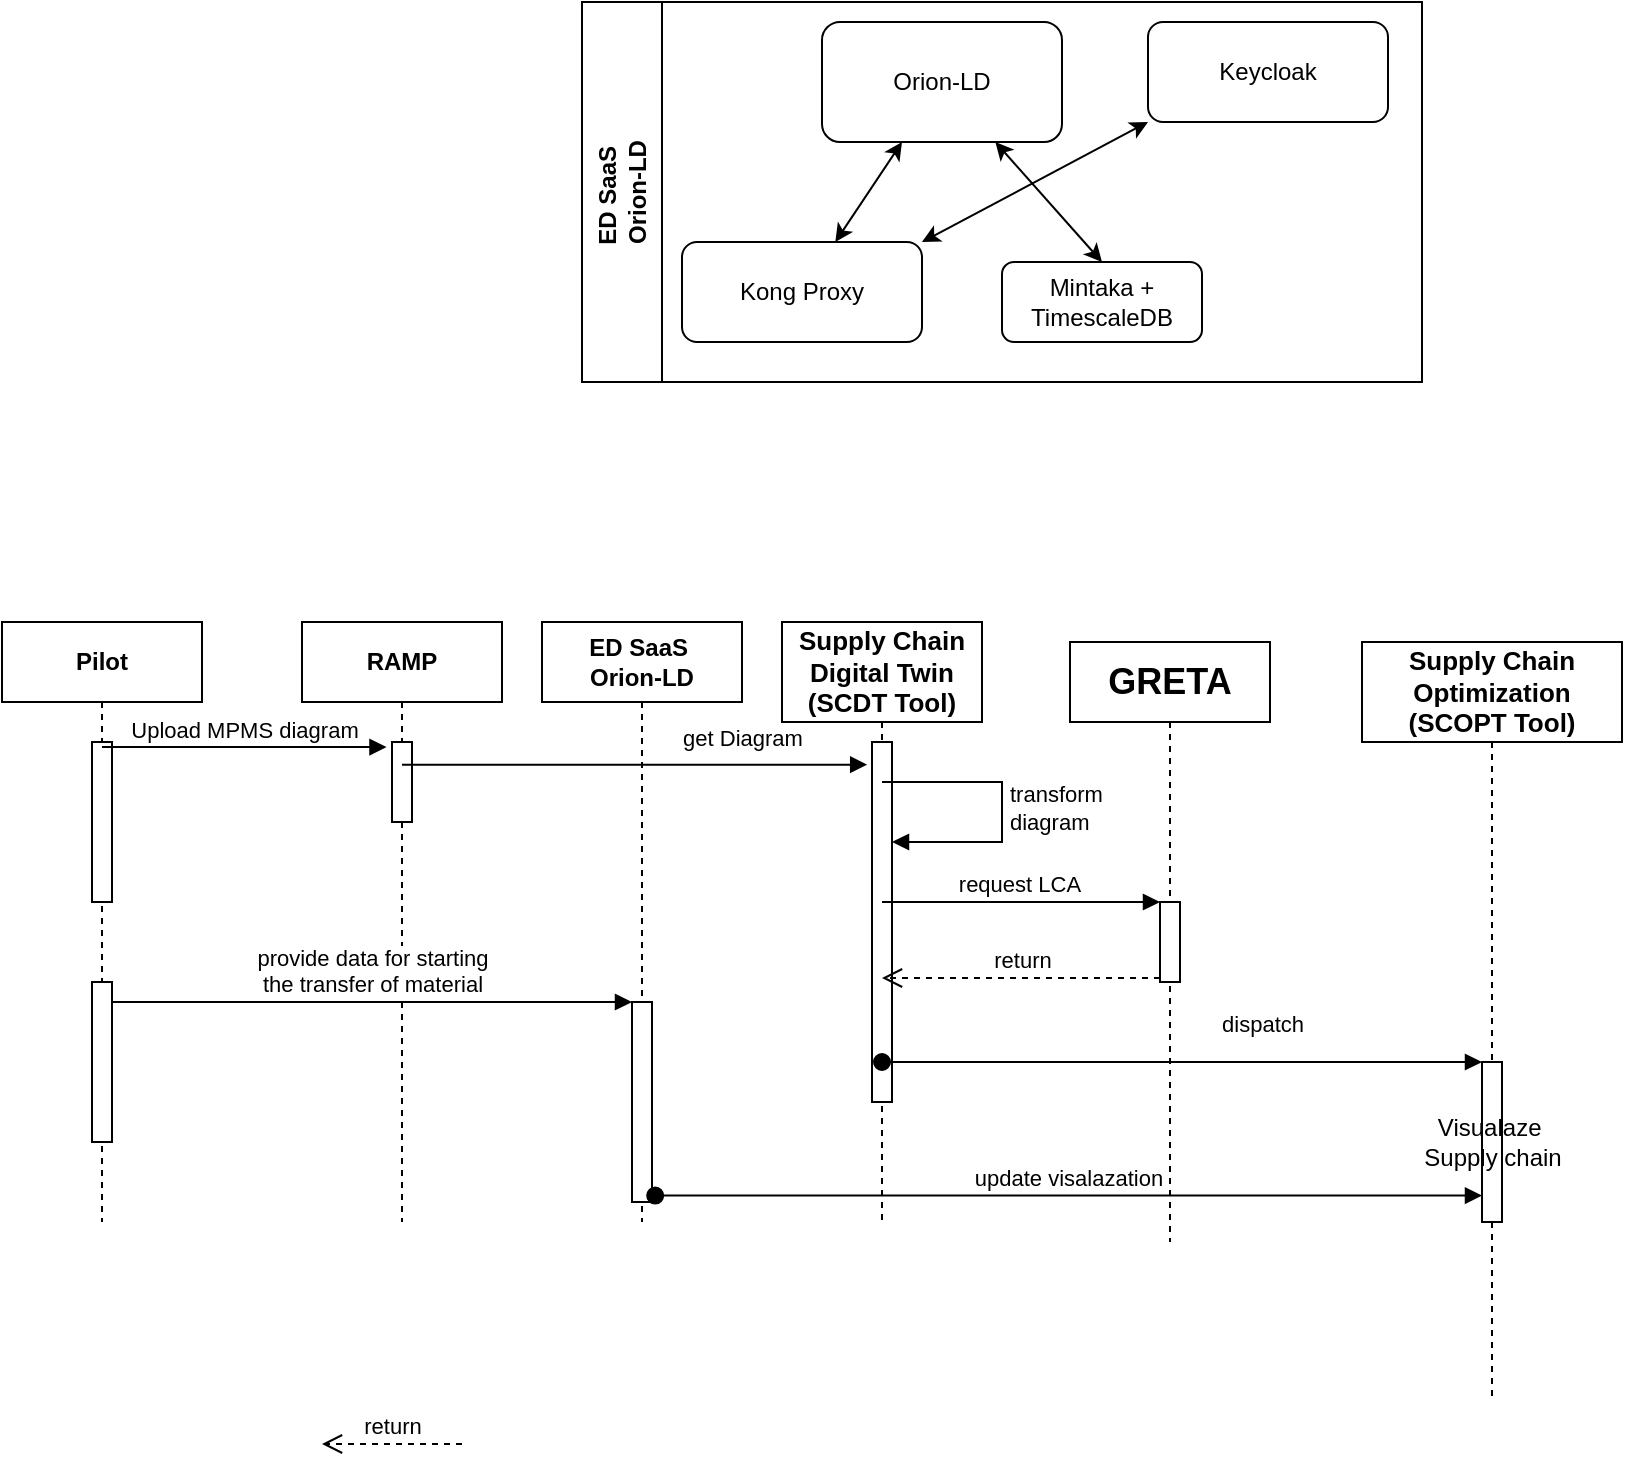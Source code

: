 <mxfile>
    <diagram name="Page-1" id="Es02p8DRjkub2hjDWlHL">
        <mxGraphModel dx="1493" dy="1684" grid="1" gridSize="10" guides="1" tooltips="1" connect="1" arrows="1" fold="1" page="1" pageScale="1" pageWidth="827" pageHeight="1169" math="0" shadow="0">
            <root>
                <mxCell id="0"/>
                <mxCell id="1" parent="0"/>
                <mxCell id="34" value="ED SaaS&amp;nbsp;&lt;br&gt;Orion-LD" style="swimlane;horizontal=0;whiteSpace=wrap;html=1;startSize=40;" vertex="1" parent="1">
                    <mxGeometry x="120" y="-60" width="420" height="190" as="geometry">
                        <mxRectangle x="60" y="160" width="80" height="80" as="alternateBounds"/>
                    </mxGeometry>
                </mxCell>
                <mxCell id="36" value="Orion-LD" style="rounded=1;whiteSpace=wrap;html=1;" vertex="1" parent="34">
                    <mxGeometry x="120" y="10" width="120" height="60" as="geometry"/>
                </mxCell>
                <mxCell id="37" value="Keycloak" style="rounded=1;whiteSpace=wrap;html=1;" vertex="1" parent="34">
                    <mxGeometry x="283" y="10" width="120" height="50" as="geometry"/>
                </mxCell>
                <mxCell id="41" value="" style="edgeStyle=none;html=1;startArrow=classic;startFill=1;" edge="1" parent="34" source="39" target="36">
                    <mxGeometry relative="1" as="geometry"/>
                </mxCell>
                <mxCell id="43" style="edgeStyle=none;html=1;exitX=1;exitY=0;exitDx=0;exitDy=0;entryX=0;entryY=1;entryDx=0;entryDy=0;startArrow=classic;startFill=1;" edge="1" parent="34" source="39" target="37">
                    <mxGeometry relative="1" as="geometry"/>
                </mxCell>
                <mxCell id="39" value="Kong Proxy" style="rounded=1;whiteSpace=wrap;html=1;" vertex="1" parent="34">
                    <mxGeometry x="50" y="120" width="120" height="50" as="geometry"/>
                </mxCell>
                <mxCell id="42" style="edgeStyle=none;html=1;exitX=0.5;exitY=0;exitDx=0;exitDy=0;startArrow=classic;startFill=1;" edge="1" parent="34" source="40" target="36">
                    <mxGeometry relative="1" as="geometry"/>
                </mxCell>
                <mxCell id="40" value="Mintaka + TimescaleDB" style="rounded=1;whiteSpace=wrap;html=1;" vertex="1" parent="34">
                    <mxGeometry x="210" y="130" width="100" height="40" as="geometry"/>
                </mxCell>
                <mxCell id="52" value="&lt;h2 style=&quot;border-color: var(--border-color); font-size: 13px;&quot; data-ved=&quot;2ahUKEwiqjumD2MqCAxUdgf0HHfErBAQQ3B0oAXoECFwQEQ&quot; data-attrid=&quot;title&quot; data-local-attribute=&quot;d3bn&quot; class=&quot;qrShPb pXs6bb PZPZlf q8U8x aTI8gc&quot;&gt;Supply Chain Digital Twin (SCDT Tool)&lt;/h2&gt;" style="shape=umlLifeline;perimeter=lifelinePerimeter;whiteSpace=wrap;html=1;container=1;collapsible=0;recursiveResize=0;outlineConnect=0;size=50;" vertex="1" parent="1">
                    <mxGeometry x="220" y="250" width="100" height="300" as="geometry"/>
                </mxCell>
                <mxCell id="65" value="" style="html=1;points=[];perimeter=orthogonalPerimeter;" vertex="1" parent="52">
                    <mxGeometry x="45" y="60" width="10" height="180" as="geometry"/>
                </mxCell>
                <mxCell id="67" value="transform&amp;nbsp;&lt;br&gt;diagram" style="edgeStyle=orthogonalEdgeStyle;html=1;align=left;spacingLeft=2;endArrow=block;rounded=0;" edge="1" target="65" parent="52" source="52">
                    <mxGeometry relative="1" as="geometry">
                        <mxPoint x="110" y="140" as="sourcePoint"/>
                        <Array as="points">
                            <mxPoint x="110" y="80"/>
                            <mxPoint x="110" y="110"/>
                        </Array>
                        <mxPoint x="115" y="160" as="targetPoint"/>
                    </mxGeometry>
                </mxCell>
                <mxCell id="53" value="&lt;span style=&quot;font-weight: 700; background-color: rgb(255, 255, 255);&quot;&gt;ED SaaS&amp;nbsp;&lt;/span&gt;&lt;br style=&quot;border-color: var(--border-color); font-weight: 700;&quot;&gt;&lt;span style=&quot;font-weight: 700; background-color: rgb(255, 255, 255);&quot;&gt;Orion-LD&lt;/span&gt;" style="shape=umlLifeline;perimeter=lifelinePerimeter;whiteSpace=wrap;html=1;container=1;collapsible=0;recursiveResize=0;outlineConnect=0;" vertex="1" parent="1">
                    <mxGeometry x="100" y="250" width="100" height="300" as="geometry"/>
                </mxCell>
                <mxCell id="74" value="" style="html=1;points=[];perimeter=orthogonalPerimeter;" vertex="1" parent="53">
                    <mxGeometry x="45" y="190" width="10" height="100" as="geometry"/>
                </mxCell>
                <mxCell id="54" value="&lt;h2 style=&quot;border-color: var(--border-color);&quot; data-ved=&quot;2ahUKEwiqjumD2MqCAxUdgf0HHfErBAQQ3B0oAXoECFwQEQ&quot; data-attrid=&quot;title&quot; data-local-attribute=&quot;d3bn&quot; class=&quot;qrShPb pXs6bb PZPZlf q8U8x aTI8gc&quot;&gt;GRETA&lt;/h2&gt;" style="shape=umlLifeline;perimeter=lifelinePerimeter;whiteSpace=wrap;html=1;container=1;collapsible=0;recursiveResize=0;outlineConnect=0;" vertex="1" parent="1">
                    <mxGeometry x="364" y="260" width="100" height="300" as="geometry"/>
                </mxCell>
                <mxCell id="68" value="" style="html=1;points=[];perimeter=orthogonalPerimeter;" vertex="1" parent="54">
                    <mxGeometry x="45" y="130" width="10" height="40" as="geometry"/>
                </mxCell>
                <mxCell id="55" value="&lt;h2 style=&quot;border-color: var(--border-color); font-size: 13px;&quot; data-ved=&quot;2ahUKEwiqjumD2MqCAxUdgf0HHfErBAQQ3B0oAXoECFwQEQ&quot; data-attrid=&quot;title&quot; data-local-attribute=&quot;d3bn&quot; class=&quot;qrShPb pXs6bb PZPZlf q8U8x aTI8gc&quot;&gt;Supply Chain Optimization (SCOPT Tool)&lt;/h2&gt;" style="shape=umlLifeline;perimeter=lifelinePerimeter;whiteSpace=wrap;html=1;container=1;collapsible=0;recursiveResize=0;outlineConnect=0;size=50;" vertex="1" parent="1">
                    <mxGeometry x="510" y="260" width="130" height="380" as="geometry"/>
                </mxCell>
                <mxCell id="71" value="Visualaze&amp;nbsp;&lt;br&gt;Supply chain" style="html=1;points=[];perimeter=orthogonalPerimeter;" vertex="1" parent="55">
                    <mxGeometry x="60" y="210" width="10" height="80" as="geometry"/>
                </mxCell>
                <mxCell id="56" value="&lt;span style=&quot;background-color: rgb(255, 255, 255);&quot;&gt;&lt;b&gt;Pilot&lt;/b&gt;&lt;/span&gt;" style="shape=umlLifeline;perimeter=lifelinePerimeter;whiteSpace=wrap;html=1;container=1;collapsible=0;recursiveResize=0;outlineConnect=0;" vertex="1" parent="1">
                    <mxGeometry x="-170" y="250" width="100" height="300" as="geometry"/>
                </mxCell>
                <mxCell id="57" value="" style="html=1;points=[];perimeter=orthogonalPerimeter;" vertex="1" parent="56">
                    <mxGeometry x="45" y="60" width="10" height="80" as="geometry"/>
                </mxCell>
                <mxCell id="73" value="" style="html=1;points=[];perimeter=orthogonalPerimeter;" vertex="1" parent="56">
                    <mxGeometry x="45" y="180" width="10" height="80" as="geometry"/>
                </mxCell>
                <mxCell id="59" value="Upload MPMS diagram" style="html=1;verticalAlign=bottom;startArrow=none;startFill=0;endArrow=block;startSize=8;entryX=-0.276;entryY=0.063;entryDx=0;entryDy=0;entryPerimeter=0;" edge="1" parent="1" source="56" target="64">
                    <mxGeometry x="-0.003" width="60" relative="1" as="geometry">
                        <mxPoint x="320" y="360" as="sourcePoint"/>
                        <mxPoint x="380" y="360" as="targetPoint"/>
                        <mxPoint as="offset"/>
                    </mxGeometry>
                </mxCell>
                <mxCell id="62" value="return" style="html=1;verticalAlign=bottom;endArrow=open;dashed=1;endSize=8;exitX=0;exitY=0.95;" edge="1" parent="1">
                    <mxGeometry relative="1" as="geometry">
                        <mxPoint x="-10" y="661" as="targetPoint"/>
                        <mxPoint x="60" y="661" as="sourcePoint"/>
                    </mxGeometry>
                </mxCell>
                <mxCell id="63" value="&lt;span style=&quot;background-color: rgb(255, 255, 255);&quot;&gt;&lt;b&gt;RAMP&lt;/b&gt;&lt;/span&gt;" style="shape=umlLifeline;perimeter=lifelinePerimeter;whiteSpace=wrap;html=1;container=1;collapsible=0;recursiveResize=0;outlineConnect=0;" vertex="1" parent="1">
                    <mxGeometry x="-20" y="250" width="100" height="300" as="geometry"/>
                </mxCell>
                <mxCell id="64" value="" style="html=1;points=[];perimeter=orthogonalPerimeter;" vertex="1" parent="63">
                    <mxGeometry x="45" y="60" width="10" height="40" as="geometry"/>
                </mxCell>
                <mxCell id="61" value="get Diagram" style="html=1;verticalAlign=bottom;endArrow=block;entryX=-0.24;entryY=0.063;entryDx=0;entryDy=0;entryPerimeter=0;" edge="1" target="65" parent="1" source="63">
                    <mxGeometry x="0.462" y="4" relative="1" as="geometry">
                        <mxPoint x="40" y="340" as="sourcePoint"/>
                        <mxPoint x="110" y="340" as="targetPoint"/>
                        <mxPoint as="offset"/>
                    </mxGeometry>
                </mxCell>
                <mxCell id="69" value="request LCA&amp;nbsp;" style="html=1;verticalAlign=bottom;endArrow=block;entryX=0;entryY=0;" edge="1" target="68" parent="1" source="52">
                    <mxGeometry relative="1" as="geometry">
                        <mxPoint x="339" y="390" as="sourcePoint"/>
                    </mxGeometry>
                </mxCell>
                <mxCell id="70" value="return" style="html=1;verticalAlign=bottom;endArrow=open;dashed=1;endSize=8;exitX=0;exitY=0.95;" edge="1" source="68" parent="1" target="52">
                    <mxGeometry relative="1" as="geometry">
                        <mxPoint x="339" y="466" as="targetPoint"/>
                    </mxGeometry>
                </mxCell>
                <mxCell id="72" value="dispatch" style="html=1;verticalAlign=bottom;startArrow=oval;endArrow=block;startSize=8;" edge="1" target="71" parent="1" source="52">
                    <mxGeometry x="0.266" y="10" relative="1" as="geometry">
                        <mxPoint x="510" y="470" as="sourcePoint"/>
                        <mxPoint as="offset"/>
                    </mxGeometry>
                </mxCell>
                <mxCell id="75" value="provide data for starting &lt;br&gt;the transfer of material" style="html=1;verticalAlign=bottom;endArrow=block;entryX=0;entryY=0;" edge="1" target="74" parent="1" source="73">
                    <mxGeometry relative="1" as="geometry">
                        <mxPoint x="75" y="440" as="sourcePoint"/>
                    </mxGeometry>
                </mxCell>
                <mxCell id="79" value="update visalazation" style="html=1;verticalAlign=bottom;startArrow=oval;startFill=1;endArrow=block;startSize=8;exitX=1.16;exitY=0.968;exitDx=0;exitDy=0;exitPerimeter=0;" edge="1" parent="1" source="74" target="71">
                    <mxGeometry width="60" relative="1" as="geometry">
                        <mxPoint x="150" y="510" as="sourcePoint"/>
                        <mxPoint x="210" y="510" as="targetPoint"/>
                    </mxGeometry>
                </mxCell>
            </root>
        </mxGraphModel>
    </diagram>
</mxfile>